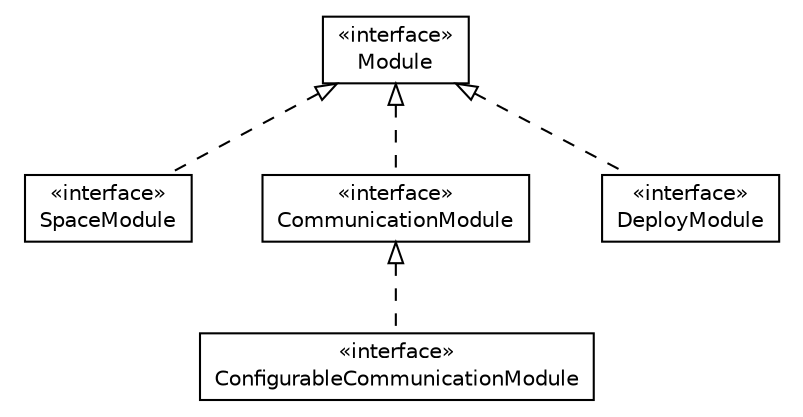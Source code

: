 #!/usr/local/bin/dot
#
# Class diagram 
# Generated by UMLGraph version R5_6-24-gf6e263 (http://www.umlgraph.org/)
#

digraph G {
	edge [fontname="Helvetica",fontsize=10,labelfontname="Helvetica",labelfontsize=10];
	node [fontname="Helvetica",fontsize=10,shape=plaintext];
	nodesep=0.25;
	ranksep=0.5;
	// org.universAAL.middleware.modules.SpaceModule
	c22677 [label=<<table title="org.universAAL.middleware.modules.SpaceModule" border="0" cellborder="1" cellspacing="0" cellpadding="2" port="p" href="./SpaceModule.html">
		<tr><td><table border="0" cellspacing="0" cellpadding="1">
<tr><td align="center" balign="center"> &#171;interface&#187; </td></tr>
<tr><td align="center" balign="center"> SpaceModule </td></tr>
		</table></td></tr>
		</table>>, URL="./SpaceModule.html", fontname="Helvetica", fontcolor="black", fontsize=10.0];
	// org.universAAL.middleware.modules.ConfigurableCommunicationModule
	c22678 [label=<<table title="org.universAAL.middleware.modules.ConfigurableCommunicationModule" border="0" cellborder="1" cellspacing="0" cellpadding="2" port="p" href="./ConfigurableCommunicationModule.html">
		<tr><td><table border="0" cellspacing="0" cellpadding="1">
<tr><td align="center" balign="center"> &#171;interface&#187; </td></tr>
<tr><td align="center" balign="center"> ConfigurableCommunicationModule </td></tr>
		</table></td></tr>
		</table>>, URL="./ConfigurableCommunicationModule.html", fontname="Helvetica", fontcolor="black", fontsize=10.0];
	// org.universAAL.middleware.modules.CommunicationModule
	c22679 [label=<<table title="org.universAAL.middleware.modules.CommunicationModule" border="0" cellborder="1" cellspacing="0" cellpadding="2" port="p" href="./CommunicationModule.html">
		<tr><td><table border="0" cellspacing="0" cellpadding="1">
<tr><td align="center" balign="center"> &#171;interface&#187; </td></tr>
<tr><td align="center" balign="center"> CommunicationModule </td></tr>
		</table></td></tr>
		</table>>, URL="./CommunicationModule.html", fontname="Helvetica", fontcolor="black", fontsize=10.0];
	// org.universAAL.middleware.modules.Module
	c22680 [label=<<table title="org.universAAL.middleware.modules.Module" border="0" cellborder="1" cellspacing="0" cellpadding="2" port="p" href="./Module.html">
		<tr><td><table border="0" cellspacing="0" cellpadding="1">
<tr><td align="center" balign="center"> &#171;interface&#187; </td></tr>
<tr><td align="center" balign="center"> Module </td></tr>
		</table></td></tr>
		</table>>, URL="./Module.html", fontname="Helvetica", fontcolor="black", fontsize=10.0];
	// org.universAAL.middleware.modules.DeployModule
	c22681 [label=<<table title="org.universAAL.middleware.modules.DeployModule" border="0" cellborder="1" cellspacing="0" cellpadding="2" port="p" href="./DeployModule.html">
		<tr><td><table border="0" cellspacing="0" cellpadding="1">
<tr><td align="center" balign="center"> &#171;interface&#187; </td></tr>
<tr><td align="center" balign="center"> DeployModule </td></tr>
		</table></td></tr>
		</table>>, URL="./DeployModule.html", fontname="Helvetica", fontcolor="black", fontsize=10.0];
	//org.universAAL.middleware.modules.SpaceModule implements org.universAAL.middleware.modules.Module
	c22680:p -> c22677:p [dir=back,arrowtail=empty,style=dashed];
	//org.universAAL.middleware.modules.ConfigurableCommunicationModule implements org.universAAL.middleware.modules.CommunicationModule
	c22679:p -> c22678:p [dir=back,arrowtail=empty,style=dashed];
	//org.universAAL.middleware.modules.CommunicationModule implements org.universAAL.middleware.modules.Module
	c22680:p -> c22679:p [dir=back,arrowtail=empty,style=dashed];
	//org.universAAL.middleware.modules.DeployModule implements org.universAAL.middleware.modules.Module
	c22680:p -> c22681:p [dir=back,arrowtail=empty,style=dashed];
}

